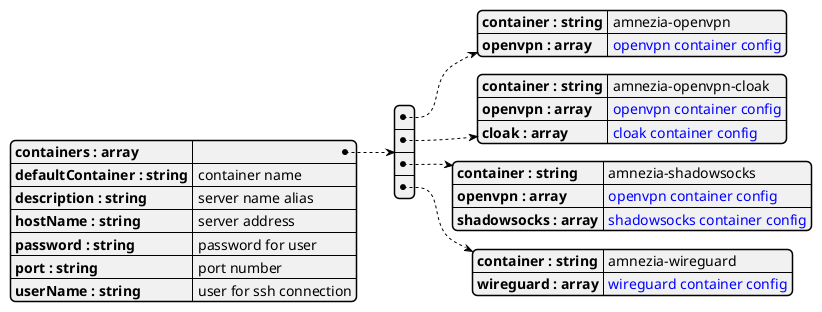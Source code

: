 @startjson serverConfigWithWriteAccess
{
   "containers : array": 
   [
        {
            "container : string": "amnezia-openvpn",
            "openvpn : array": "<color:blue>openvpn container config"
        },
        {
            "container : string": "amnezia-openvpn-cloak",
            "openvpn : array": "<color:blue>openvpn container config",
            "cloak : array": "<color:blue>cloak container config"
        },
        {
            "container : string": "amnezia-shadowsocks",
            "openvpn : array": "<color:blue>openvpn container config",
            "shadowsocks : array": "<color:blue>shadowsocks container config"
        },
        {
            "container : string": "amnezia-wireguard",
            "wireguard : array": "<color:blue>wireguard container config"
        }
   ],
    "defaultContainer : string": "container name",
    "description : string": "server name alias",
    "hostName : string": "server address",
    "password : string": "password for user",
    "port : string": "port number",
    "userName : string": "user for ssh connection"
}
@endjson
